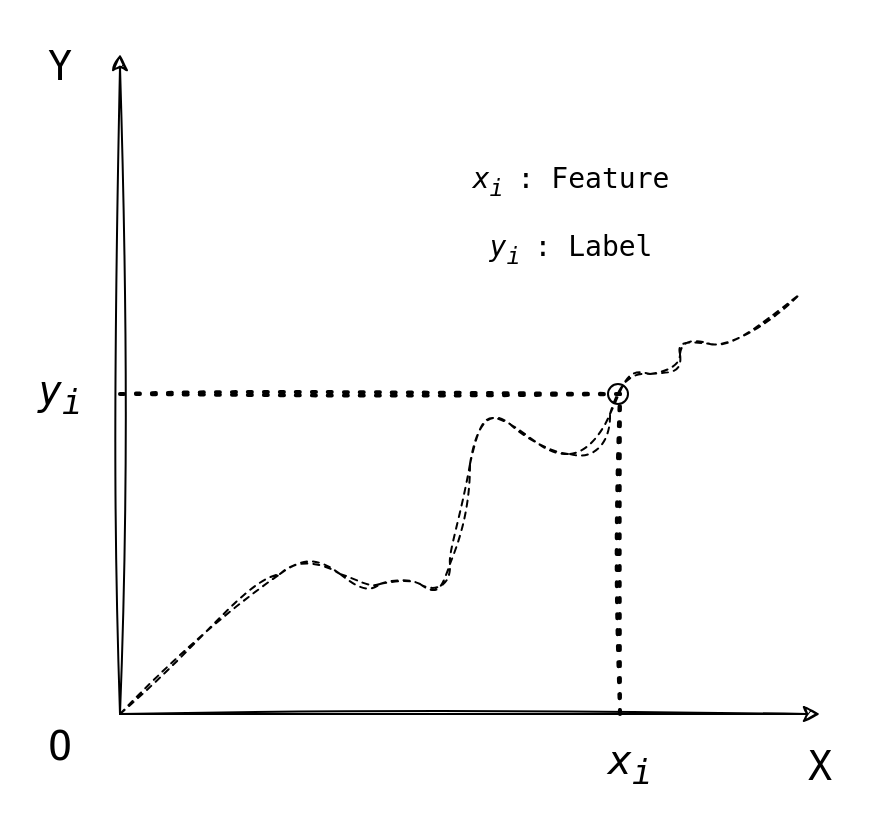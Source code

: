 <mxfile version="20.7.4" type="device"><diagram id="Dbftx0whHLUtSe1dz_kP" name="Page-1"><mxGraphModel dx="1050" dy="573" grid="1" gridSize="10" guides="1" tooltips="1" connect="1" arrows="1" fold="1" page="1" pageScale="1" pageWidth="850" pageHeight="1100" math="0" shadow="0"><root><mxCell id="0"/><mxCell id="1" parent="0"/><mxCell id="ceIzCXJXX9hx4X6S1ovE-12" value="" style="ellipse;whiteSpace=wrap;html=1;aspect=fixed;fillColor=none;" vertex="1" parent="1"><mxGeometry x="444" y="235" width="10" height="10" as="geometry"/></mxCell><mxCell id="ceIzCXJXX9hx4X6S1ovE-3" value="" style="endArrow=classic;html=1;rounded=0;sketch=1;curveFitting=1;jiggle=2;" edge="1" parent="1"><mxGeometry width="50" height="50" relative="1" as="geometry"><mxPoint x="200" y="400" as="sourcePoint"/><mxPoint x="200" y="70" as="targetPoint"/></mxGeometry></mxCell><mxCell id="ceIzCXJXX9hx4X6S1ovE-4" value="" style="endArrow=classic;html=1;rounded=0;sketch=1;curveFitting=1;jiggle=2;" edge="1" parent="1"><mxGeometry width="50" height="50" relative="1" as="geometry"><mxPoint x="200" y="400" as="sourcePoint"/><mxPoint x="550" y="400" as="targetPoint"/></mxGeometry></mxCell><mxCell id="ceIzCXJXX9hx4X6S1ovE-6" value="" style="curved=1;endArrow=none;html=1;rounded=0;endFill=0;dashed=1;sketch=1;curveFitting=1;jiggle=2;targetPerimeterSpacing=10;sourcePerimeterSpacing=14;" edge="1" parent="1"><mxGeometry width="50" height="50" relative="1" as="geometry"><mxPoint x="200" y="400" as="sourcePoint"/><mxPoint x="540" y="190" as="targetPoint"/><Array as="points"><mxPoint x="260" y="340"/><mxPoint x="300" y="320"/><mxPoint x="320" y="340"/><mxPoint x="340" y="330"/><mxPoint x="360" y="340"/><mxPoint x="370" y="310"/><mxPoint x="380" y="240"/><mxPoint x="410" y="270"/><mxPoint x="440" y="270"/><mxPoint x="450" y="230"/><mxPoint x="480" y="230"/><mxPoint x="480" y="210"/><mxPoint x="510" y="220"/></Array></mxGeometry></mxCell><mxCell id="ceIzCXJXX9hx4X6S1ovE-10" value="" style="endArrow=none;dashed=1;html=1;dashPattern=1 3;strokeWidth=2;rounded=0;sketch=1;sourcePerimeterSpacing=14;targetPerimeterSpacing=10;" edge="1" parent="1"><mxGeometry width="50" height="50" relative="1" as="geometry"><mxPoint x="200" y="240" as="sourcePoint"/><mxPoint x="450" y="240" as="targetPoint"/></mxGeometry></mxCell><mxCell id="ceIzCXJXX9hx4X6S1ovE-11" value="" style="endArrow=none;dashed=1;html=1;dashPattern=1 3;strokeWidth=2;rounded=0;sketch=1;sourcePerimeterSpacing=14;targetPerimeterSpacing=10;" edge="1" parent="1"><mxGeometry width="50" height="50" relative="1" as="geometry"><mxPoint x="450" y="400" as="sourcePoint"/><mxPoint x="450" y="240" as="targetPoint"/></mxGeometry></mxCell><mxCell id="ceIzCXJXX9hx4X6S1ovE-14" value="&lt;pre style=&quot;font-size: 20px;&quot;&gt;&lt;i&gt;x&lt;sub&gt;i&lt;/sub&gt;&lt;/i&gt;&lt;/pre&gt;" style="text;html=1;strokeColor=none;fillColor=none;align=center;verticalAlign=middle;whiteSpace=wrap;rounded=0;" vertex="1" parent="1"><mxGeometry x="425" y="410" width="60" height="30" as="geometry"/></mxCell><mxCell id="ceIzCXJXX9hx4X6S1ovE-16" value="&lt;pre style=&quot;font-size: 20px;&quot;&gt;&lt;i&gt;y&lt;sub&gt;i&lt;/sub&gt;&lt;/i&gt;&lt;/pre&gt;" style="text;html=1;strokeColor=none;fillColor=none;align=center;verticalAlign=middle;whiteSpace=wrap;rounded=0;" vertex="1" parent="1"><mxGeometry x="140" y="225" width="60" height="30" as="geometry"/></mxCell><mxCell id="ceIzCXJXX9hx4X6S1ovE-17" value="&lt;pre&gt;Y&lt;/pre&gt;" style="text;html=1;strokeColor=none;fillColor=none;align=center;verticalAlign=middle;whiteSpace=wrap;rounded=0;fontSize=20;" vertex="1" parent="1"><mxGeometry x="140" y="60" width="60" height="30" as="geometry"/></mxCell><mxCell id="ceIzCXJXX9hx4X6S1ovE-18" value="&lt;pre&gt;O&lt;/pre&gt;" style="text;html=1;strokeColor=none;fillColor=none;align=center;verticalAlign=middle;whiteSpace=wrap;rounded=0;fontSize=20;" vertex="1" parent="1"><mxGeometry x="140" y="400" width="60" height="30" as="geometry"/></mxCell><mxCell id="ceIzCXJXX9hx4X6S1ovE-19" value="&lt;pre&gt;X&lt;/pre&gt;" style="text;html=1;strokeColor=none;fillColor=none;align=center;verticalAlign=middle;whiteSpace=wrap;rounded=0;fontSize=20;" vertex="1" parent="1"><mxGeometry x="520" y="410" width="60" height="30" as="geometry"/></mxCell><mxCell id="ceIzCXJXX9hx4X6S1ovE-20" value="&lt;pre style=&quot;font-size: 14px;&quot;&gt;&lt;font style=&quot;font-size: 14px;&quot;&gt;&lt;i&gt;x&lt;/i&gt;&lt;sub style=&quot;font-style: italic;&quot;&gt;i &lt;/sub&gt;:&lt;i style=&quot;&quot;&gt; &lt;/i&gt;Feature&lt;/font&gt;&lt;/pre&gt;&lt;pre style=&quot;font-size: 14px;&quot;&gt;&lt;pre style=&quot;border-color: var(--border-color);&quot;&gt;&lt;span style=&quot;border-color: var(--border-color);&quot;&gt;&lt;font style=&quot;font-size: 14px;&quot;&gt;&lt;i&gt;y&lt;/i&gt;&lt;sub style=&quot;font-style: italic; border-color: var(--border-color);&quot;&gt;i &lt;/sub&gt;&lt;span style=&quot;border-color: var(--border-color);&quot;&gt;: Label&lt;/span&gt;&lt;/font&gt;&lt;/span&gt;&lt;/pre&gt;&lt;/pre&gt;" style="text;html=1;strokeColor=none;fillColor=none;align=center;verticalAlign=middle;whiteSpace=wrap;rounded=0;" vertex="1" parent="1"><mxGeometry x="298" y="75" width="255" height="150" as="geometry"/></mxCell></root></mxGraphModel></diagram></mxfile>